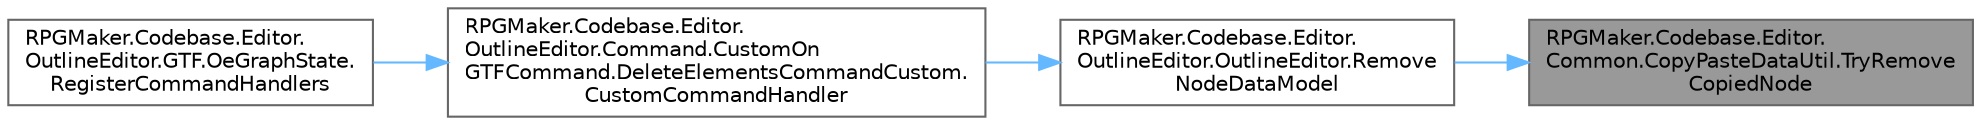 digraph "RPGMaker.Codebase.Editor.Common.CopyPasteDataUtil.TryRemoveCopiedNode"
{
 // LATEX_PDF_SIZE
  bgcolor="transparent";
  edge [fontname=Helvetica,fontsize=10,labelfontname=Helvetica,labelfontsize=10];
  node [fontname=Helvetica,fontsize=10,shape=box,height=0.2,width=0.4];
  rankdir="RL";
  Node1 [id="Node000001",label="RPGMaker.Codebase.Editor.\lCommon.CopyPasteDataUtil.TryRemove\lCopiedNode",height=0.2,width=0.4,color="gray40", fillcolor="grey60", style="filled", fontcolor="black",tooltip="😁 コピー・ノード削除試す"];
  Node1 -> Node2 [id="edge1_Node000001_Node000002",dir="back",color="steelblue1",style="solid",tooltip=" "];
  Node2 [id="Node000002",label="RPGMaker.Codebase.Editor.\lOutlineEditor.OutlineEditor.Remove\lNodeDataModel",height=0.2,width=0.4,color="grey40", fillcolor="white", style="filled",URL="$db/d92/class_r_p_g_maker_1_1_codebase_1_1_editor_1_1_outline_editor_1_1_outline_editor.html#a0fef283ef0f9640a7d4d1cf5ed7e34d0",tooltip=" "];
  Node2 -> Node3 [id="edge2_Node000002_Node000003",dir="back",color="steelblue1",style="solid",tooltip=" "];
  Node3 [id="Node000003",label="RPGMaker.Codebase.Editor.\lOutlineEditor.Command.CustomOn\lGTFCommand.DeleteElementsCommandCustom.\lCustomCommandHandler",height=0.2,width=0.4,color="grey40", fillcolor="white", style="filled",URL="$d5/d15/class_r_p_g_maker_1_1_codebase_1_1_editor_1_1_outline_editor_1_1_command_1_1_custom_on_g_t_f_coma59e8f1aa4e813b85d9d7c2481a9ae9b.html#a05ad30a0ec9cb0cb919cf681779dc319",tooltip=" "];
  Node3 -> Node4 [id="edge3_Node000003_Node000004",dir="back",color="steelblue1",style="solid",tooltip=" "];
  Node4 [id="Node000004",label="RPGMaker.Codebase.Editor.\lOutlineEditor.GTF.OeGraphState.\lRegisterCommandHandlers",height=0.2,width=0.4,color="grey40", fillcolor="white", style="filled",URL="$de/d62/class_r_p_g_maker_1_1_codebase_1_1_editor_1_1_outline_editor_1_1_g_t_f_1_1_oe_graph_state.html#aead76921cb4e6aee0fc3fa599f5038a6",tooltip=" "];
}
